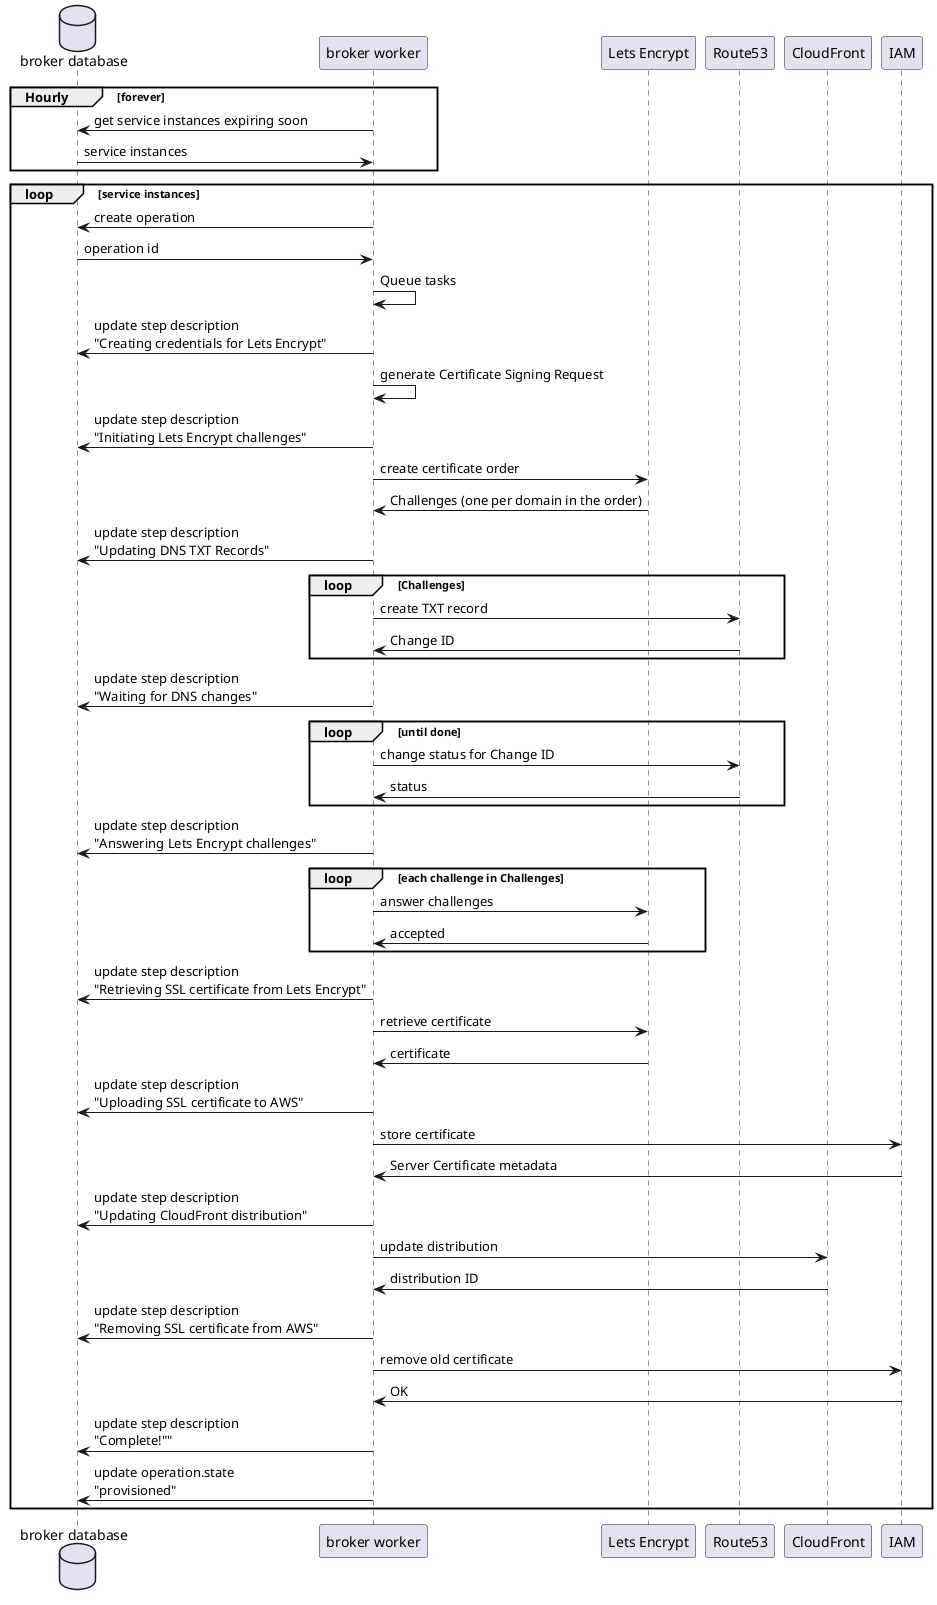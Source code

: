 @startuml
database "broker database" as db
participant "broker worker" as worker
participant "Lets Encrypt" as le
participant Route53
participant CloudFront
participant IAM

group Hourly [forever]
worker -> db : get service instances expiring soon
worker <- db : service instances
end
loop service instances
    worker -> db : create operation
    worker <- db : operation id

    worker -> worker : Queue tasks

    worker -> db : update step description\n"Creating credentials for Lets Encrypt"
    worker -> worker : generate Certificate Signing Request

    worker -> db : update step description\n"Initiating Lets Encrypt challenges"
    worker -> le : create certificate order
    le -> worker : Challenges (one per domain in the order)

    worker -> db : update step description\n"Updating DNS TXT Records"
    loop Challenges
        worker -> Route53 : create TXT record
        worker <- Route53 : Change ID
    end
    worker -> db : update step description\n"Waiting for DNS changes"
    loop until done
        worker -> Route53 : change status for Change ID
        worker <- Route53 : status
    end
    worker -> db : update step description\n"Answering Lets Encrypt challenges"
    loop each challenge in Challenges
        worker -> le : answer challenges
        worker <- le : accepted
    end

    worker -> db : update step description\n"Retrieving SSL certificate from Lets Encrypt"
    worker -> le : retrieve certificate
    worker <- le : certificate

    worker -> db : update step description\n"Uploading SSL certificate to AWS"
    worker -> IAM : store certificate
    worker <- IAM : Server Certificate metadata

    worker -> db : update step description\n"Updating CloudFront distribution"
    worker -> CloudFront : update distribution
    CloudFront -> worker : distribution ID

    worker -> db : update step description\n"Removing SSL certificate from AWS"
    worker -> IAM : remove old certificate
    worker <- IAM : OK

    worker -> db : update step description\n"Complete!""
    worker -> db : update operation.state\n"provisioned"

end
@enduml
